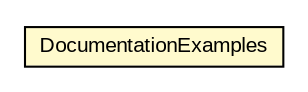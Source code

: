 #!/usr/local/bin/dot
#
# Class diagram 
# Generated by UMLGraph version 5.1 (http://www.umlgraph.org/)
#

digraph G {
	edge [fontname="arial",fontsize=10,labelfontname="arial",labelfontsize=10];
	node [fontname="arial",fontsize=10,shape=plaintext];
	nodesep=0.25;
	ranksep=0.5;
	// com.helger.schematron.docs.DocumentationExamples
	c438 [label=<<table title="com.helger.schematron.docs.DocumentationExamples" border="0" cellborder="1" cellspacing="0" cellpadding="2" port="p" bgcolor="lemonChiffon" href="./DocumentationExamples.html">
		<tr><td><table border="0" cellspacing="0" cellpadding="1">
<tr><td align="center" balign="center"> DocumentationExamples </td></tr>
		</table></td></tr>
		</table>>, fontname="arial", fontcolor="black", fontsize=10.0];
}

